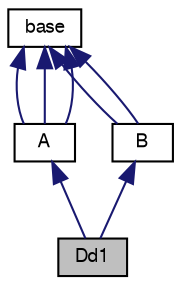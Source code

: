 digraph "Dd1"
{
  edge [fontname="FreeSans",fontsize="9",labelfontname="FreeSans",labelfontsize="9"];
  node [fontname="FreeSans",fontsize="9",shape=record];
  Node1 [label="Dd1",height=0.2,width=0.4,color="black", fillcolor="grey75", style="filled" fontcolor="black"];
  Node2 -> Node1 [dir="back",color="midnightblue",fontsize="9",style="solid",fontname="FreeSans"];
  Node2 [label="A",height=0.2,width=0.4,color="black", fillcolor="white", style="filled",URL="$struct_a.html"];
  Node3 -> Node2 [dir="back",color="midnightblue",fontsize="9",style="solid",fontname="FreeSans"];
  Node3 [label="base",height=0.2,width=0.4,color="black", fillcolor="white", style="filled",URL="$structbase.html"];
  Node3 -> Node2 [dir="back",color="midnightblue",fontsize="9",style="solid",fontname="FreeSans"];
  Node3 -> Node2 [dir="back",color="midnightblue",fontsize="9",style="solid",fontname="FreeSans"];
  Node4 -> Node1 [dir="back",color="midnightblue",fontsize="9",style="solid",fontname="FreeSans"];
  Node4 [label="B",height=0.2,width=0.4,color="black", fillcolor="white", style="filled",URL="$struct_b.html"];
  Node3 -> Node4 [dir="back",color="midnightblue",fontsize="9",style="solid",fontname="FreeSans"];
  Node3 -> Node4 [dir="back",color="midnightblue",fontsize="9",style="solid",fontname="FreeSans"];
}
